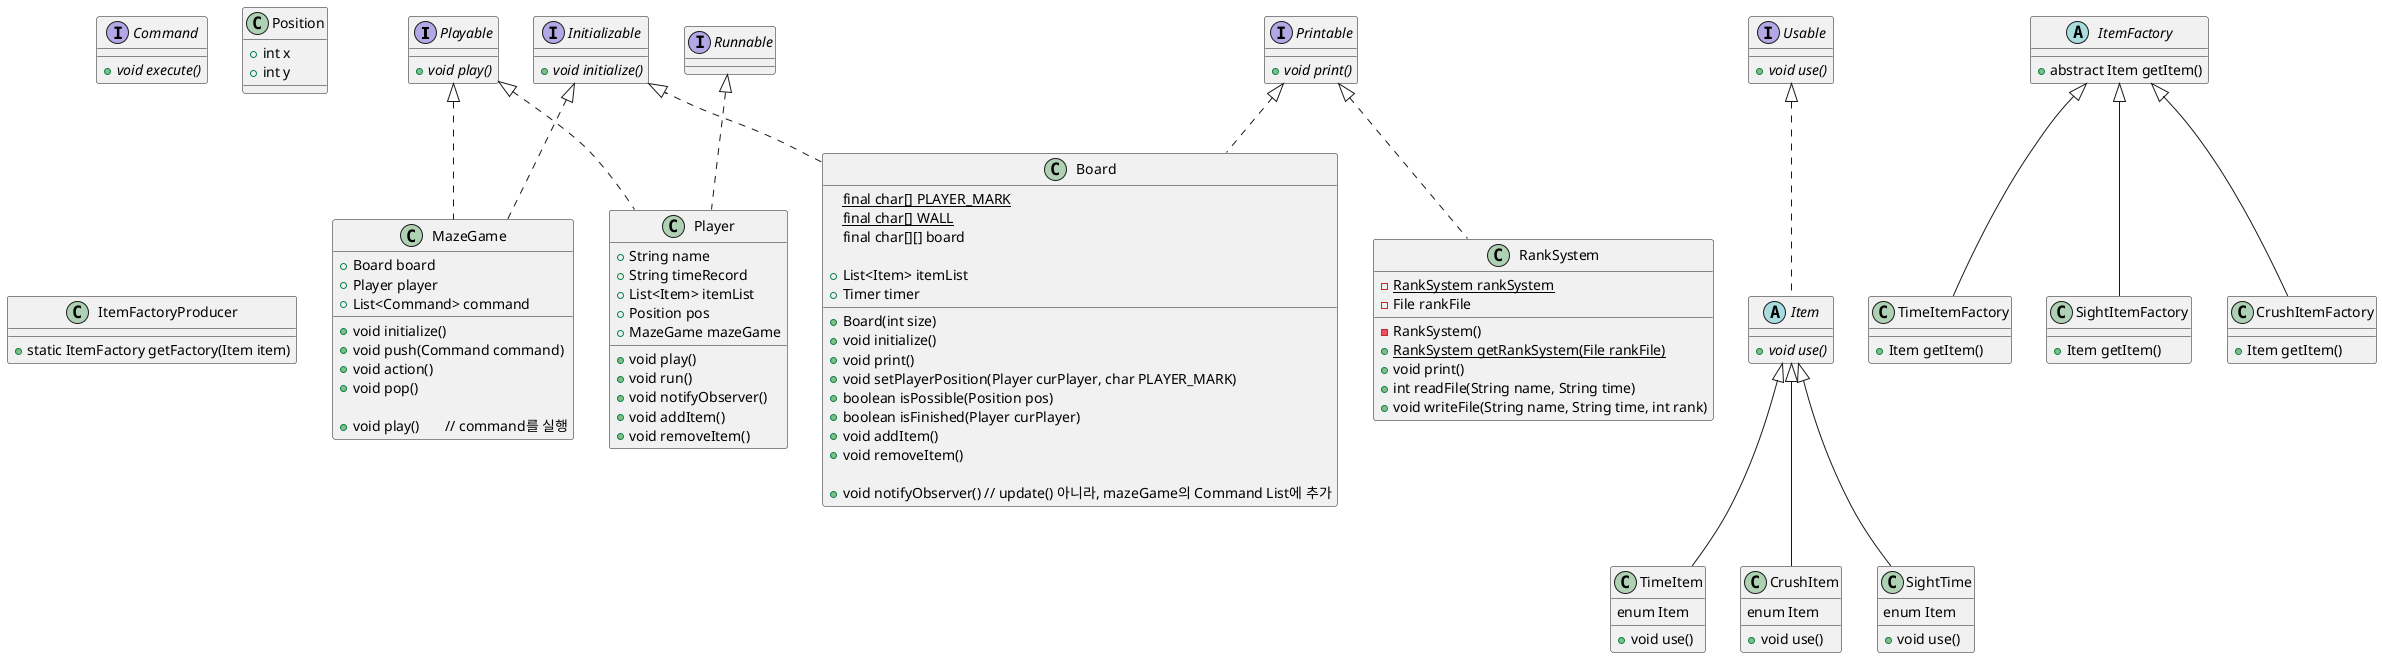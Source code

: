 @startuml

interface Playable {
    + {abstract} void play()
}

interface Printable {
    + {abstract} void print()
}

interface Initializable {
    + {abstract} void initialize()
}

interface Usable {
    + {abstract} void use()
}

interface Command {
    + {abstract} void execute()
}

class Position {
    + int x
    + int y
}

class MazeGame implements Initializable, Playable {
    + Board board
    + Player player
    + List<Command> command

    + void initialize()
    + void push(Command command)
    + void action()
    + void pop()

    + void play()       // command를 실행
}

class Player implements Playable, Runnable {
    + String name
    + String timeRecord
    + List<Item> itemList
    + Position pos
    + MazeGame mazeGame

    + void play()
    + void run()
    + void notifyObserver()
    + void addItem()
    + void removeItem()
}

class Board implements Initializable, Printable {
    {static} final char[] PLAYER_MARK
    {static} final char[] WALL
    final char[][] board

    + List<Item> itemList
    + Timer timer

    + Board(int size)
    + void initialize()
    + void print()
    + void setPlayerPosition(Player curPlayer, char PLAYER_MARK)
    + boolean isPossible(Position pos)
    + boolean isFinished(Player curPlayer)
    + void addItem()
    + void removeItem()

    + void notifyObserver() // update() 아니라, mazeGame의 Command List에 추가
}

class ItemFactoryProducer {
    + static ItemFactory getFactory(Item item)
}

abstract class ItemFactory {
    + abstract Item getItem()
}

class TimeItemFactory extends ItemFactory {
    + Item getItem()
}

class SightItemFactory extends ItemFactory {
    + Item getItem()
}

class CrushItemFactory extends ItemFactory {
    + Item getItem()
}

abstract class Item implements Usable {
    + {abstract} void use()
}

class TimeItem extends Item {
    enum Item
    + void use()
}

class CrushItem extends Item {
    enum Item
    + void use()
}

class SightTime extends Item {
    enum Item
    + void use()
}

class RankSystem implements Printable {
    - {static} RankSystem rankSystem
    - File rankFile
    - RankSystem()
    + {static} RankSystem getRankSystem(File rankFile)
    + void print()
    + int readFile(String name, String time)
    + void writeFile(String name, String time, int rank)
}

@enduml